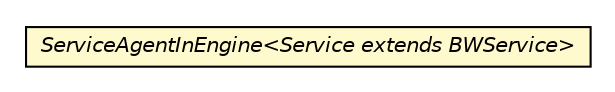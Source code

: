 #!/usr/local/bin/dot
#
# Class diagram 
# Generated by UMLGraph version R5_6-24-gf6e263 (http://www.umlgraph.org/)
#

digraph G {
	edge [fontname="Helvetica",fontsize=10,labelfontname="Helvetica",labelfontsize=10];
	node [fontname="Helvetica",fontsize=10,shape=plaintext];
	nodesep=0.25;
	ranksep=0.5;
	// fr.fastconnect.factory.tibco.bw.maven.bwengine.ServiceAgentInEngine<Service extends fr.fastconnect.factory.tibco.bw.maven.bwengine.BWService>
	c4200 [label=<<table title="fr.fastconnect.factory.tibco.bw.maven.bwengine.ServiceAgentInEngine" border="0" cellborder="1" cellspacing="0" cellpadding="2" port="p" bgcolor="lemonChiffon" href="./ServiceAgentInEngine.html">
		<tr><td><table border="0" cellspacing="0" cellpadding="1">
<tr><td align="center" balign="center"><font face="Helvetica-Oblique"> ServiceAgentInEngine&lt;Service extends BWService&gt; </font></td></tr>
		</table></td></tr>
		</table>>, URL="./ServiceAgentInEngine.html", fontname="Helvetica", fontcolor="black", fontsize=10.0];
}

